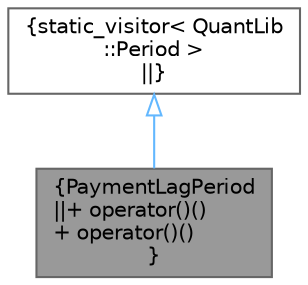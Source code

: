 digraph "PaymentLagPeriod"
{
 // INTERACTIVE_SVG=YES
 // LATEX_PDF_SIZE
  bgcolor="transparent";
  edge [fontname=Helvetica,fontsize=10,labelfontname=Helvetica,labelfontsize=10];
  node [fontname=Helvetica,fontsize=10,shape=box,height=0.2,width=0.4];
  Node1 [label="{PaymentLagPeriod\n||+ operator()()\l+ operator()()\l}",height=0.2,width=0.4,color="gray40", fillcolor="grey60", style="filled", fontcolor="black",tooltip=" "];
  Node2 -> Node1 [dir="back",color="steelblue1",style="solid",arrowtail="onormal"];
  Node2 [label="{static_visitor\< QuantLib\l::Period \>\n||}",height=0.2,width=0.4,color="gray40", fillcolor="white", style="filled",tooltip=" "];
}
